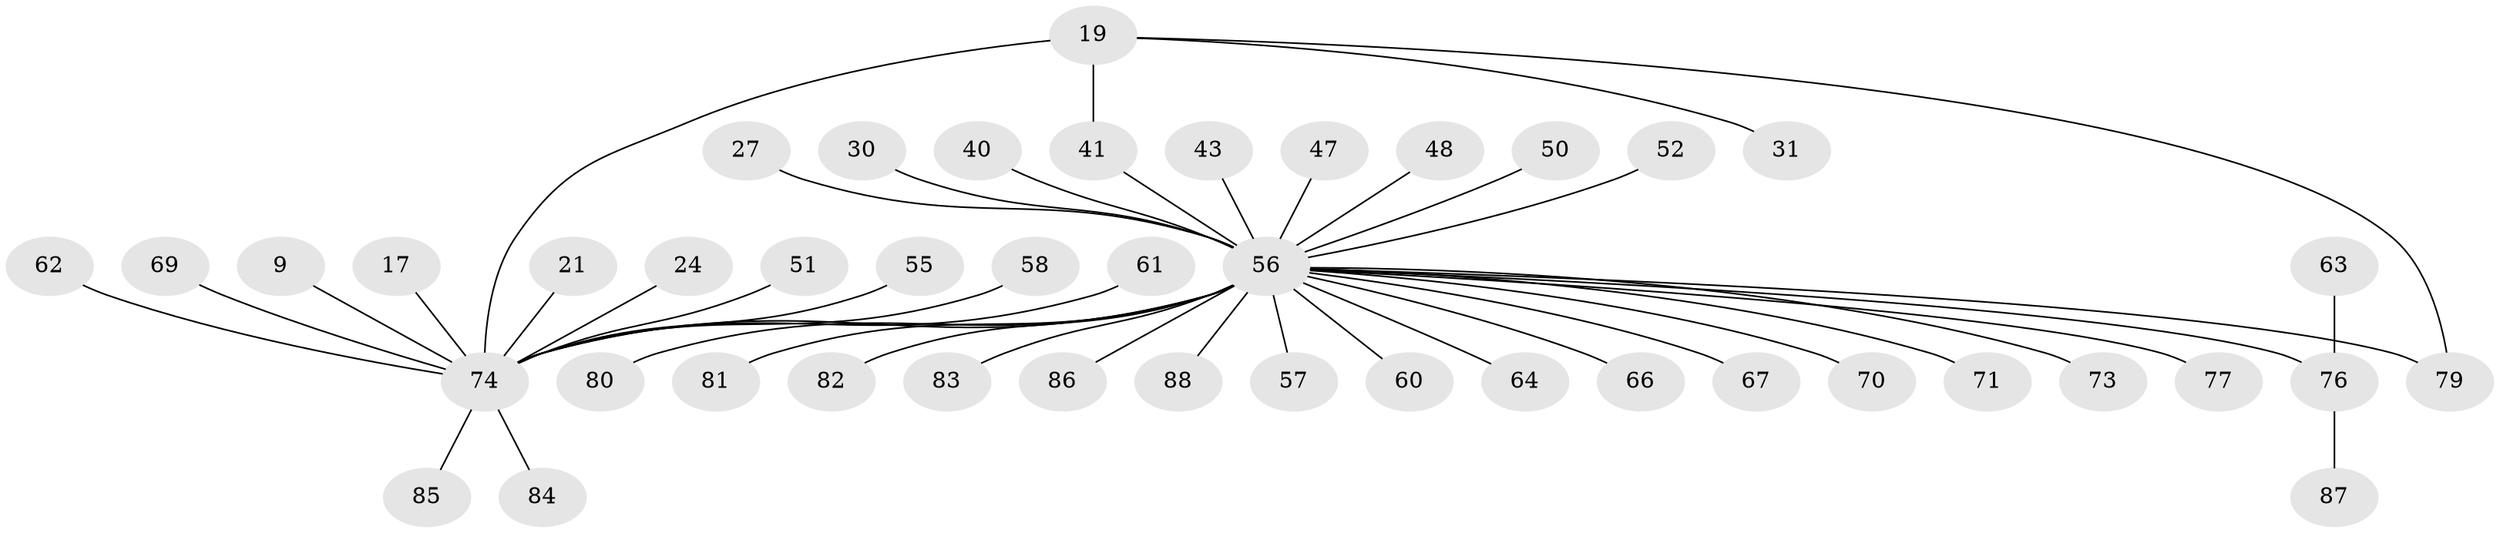 // original degree distribution, {13: 0.011363636363636364, 9: 0.011363636363636364, 10: 0.011363636363636364, 2: 0.2727272727272727, 3: 0.10227272727272728, 16: 0.011363636363636364, 1: 0.5113636363636364, 4: 0.056818181818181816, 8: 0.011363636363636364}
// Generated by graph-tools (version 1.1) at 2025/48/03/09/25 04:48:53]
// undirected, 44 vertices, 45 edges
graph export_dot {
graph [start="1"]
  node [color=gray90,style=filled];
  9;
  17;
  19 [super="+12"];
  21;
  24 [super="+6"];
  27;
  30;
  31;
  40;
  41;
  43;
  47 [super="+36"];
  48;
  50 [super="+22"];
  51;
  52 [super="+42"];
  55 [super="+54"];
  56 [super="+3+49+28+29+7"];
  57;
  58 [super="+4"];
  60 [super="+15"];
  61;
  62;
  63;
  64 [super="+45"];
  66;
  67;
  69 [super="+35"];
  70 [super="+34"];
  71;
  73 [super="+65"];
  74 [super="+2+32"];
  76 [super="+26"];
  77;
  79 [super="+72+78"];
  80;
  81 [super="+8"];
  82;
  83;
  84 [super="+59"];
  85;
  86 [super="+33"];
  87;
  88 [super="+75"];
  9 -- 74;
  17 -- 74;
  19 -- 41;
  19 -- 74 [weight=2];
  19 -- 31;
  19 -- 79;
  21 -- 74;
  24 -- 74;
  27 -- 56;
  30 -- 56;
  40 -- 56;
  41 -- 56;
  43 -- 56;
  47 -- 56;
  48 -- 56;
  50 -- 56;
  51 -- 74;
  52 -- 56;
  55 -- 74;
  56 -- 66;
  56 -- 74 [weight=7];
  56 -- 82;
  56 -- 67;
  56 -- 71;
  56 -- 76 [weight=2];
  56 -- 77;
  56 -- 83;
  56 -- 64;
  56 -- 88;
  56 -- 70;
  56 -- 73;
  56 -- 79;
  56 -- 80;
  56 -- 81;
  56 -- 86;
  56 -- 57;
  56 -- 60 [weight=2];
  58 -- 74;
  61 -- 74;
  62 -- 74;
  63 -- 76;
  69 -- 74;
  74 -- 85;
  74 -- 84;
  76 -- 87;
}
